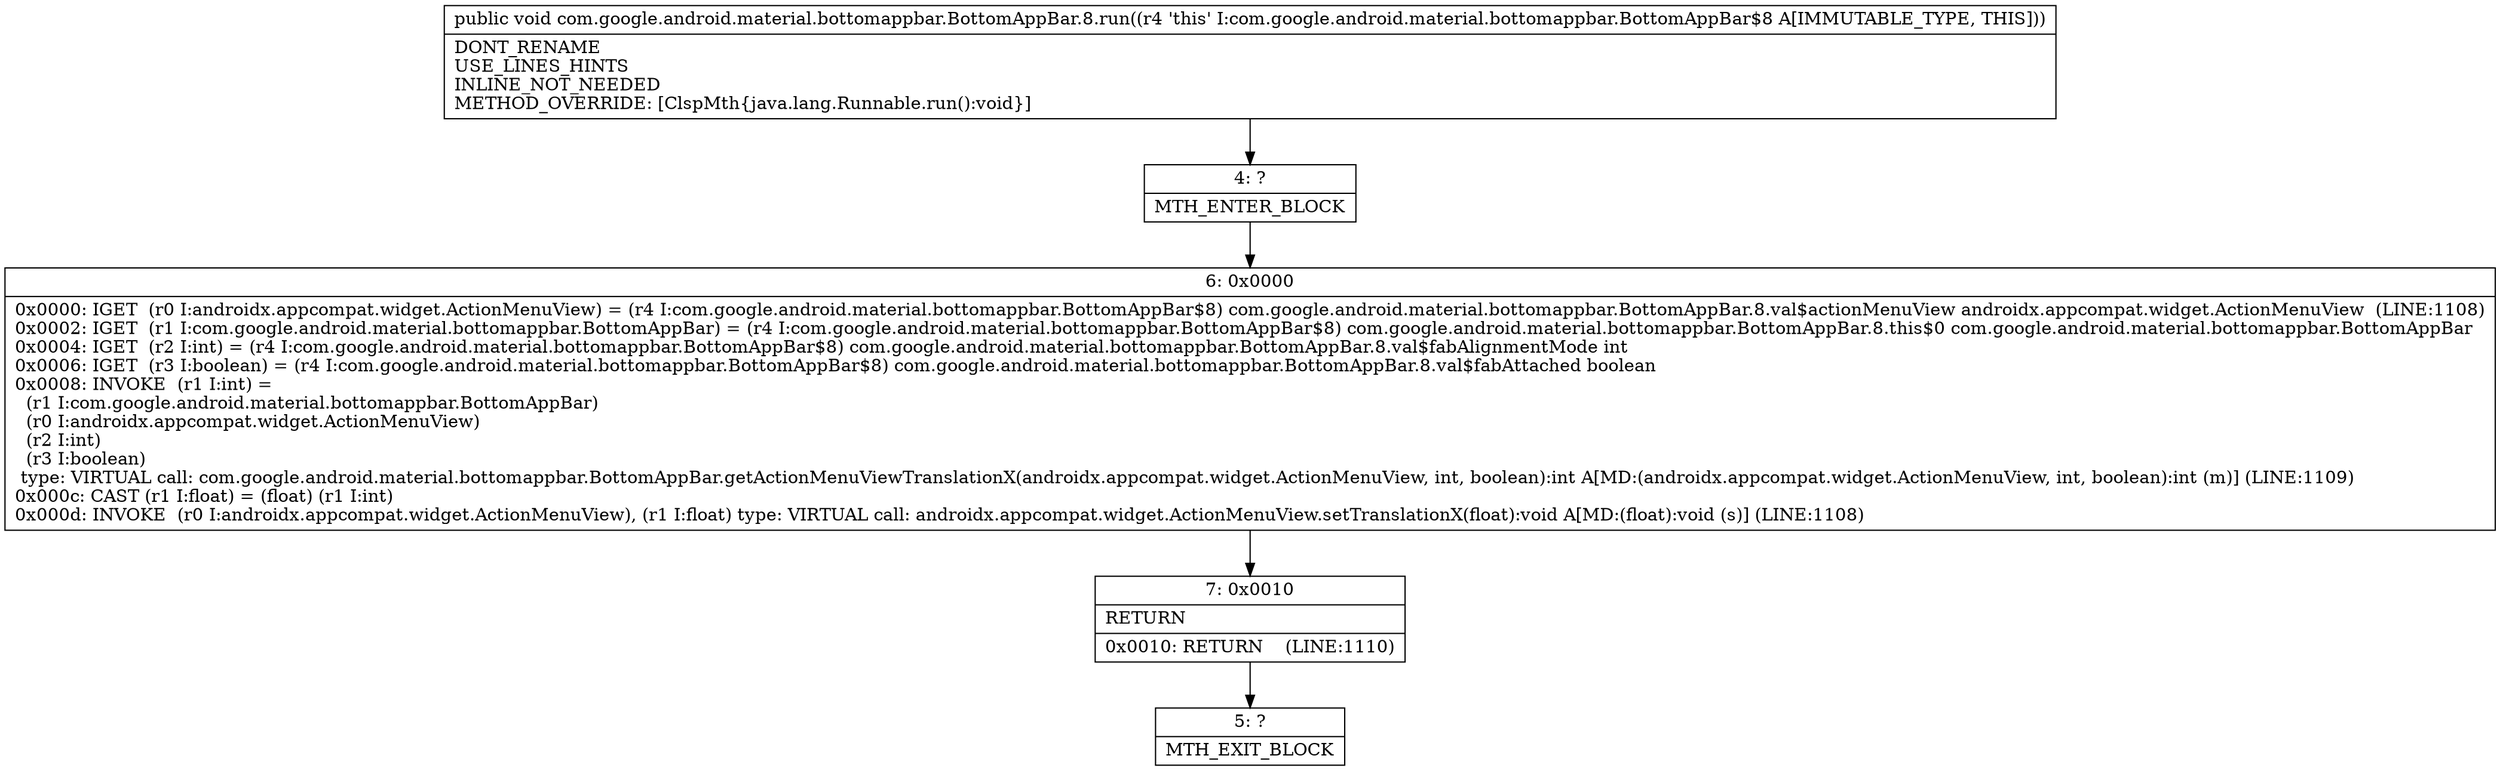 digraph "CFG forcom.google.android.material.bottomappbar.BottomAppBar.8.run()V" {
Node_4 [shape=record,label="{4\:\ ?|MTH_ENTER_BLOCK\l}"];
Node_6 [shape=record,label="{6\:\ 0x0000|0x0000: IGET  (r0 I:androidx.appcompat.widget.ActionMenuView) = (r4 I:com.google.android.material.bottomappbar.BottomAppBar$8) com.google.android.material.bottomappbar.BottomAppBar.8.val$actionMenuView androidx.appcompat.widget.ActionMenuView  (LINE:1108)\l0x0002: IGET  (r1 I:com.google.android.material.bottomappbar.BottomAppBar) = (r4 I:com.google.android.material.bottomappbar.BottomAppBar$8) com.google.android.material.bottomappbar.BottomAppBar.8.this$0 com.google.android.material.bottomappbar.BottomAppBar \l0x0004: IGET  (r2 I:int) = (r4 I:com.google.android.material.bottomappbar.BottomAppBar$8) com.google.android.material.bottomappbar.BottomAppBar.8.val$fabAlignmentMode int \l0x0006: IGET  (r3 I:boolean) = (r4 I:com.google.android.material.bottomappbar.BottomAppBar$8) com.google.android.material.bottomappbar.BottomAppBar.8.val$fabAttached boolean \l0x0008: INVOKE  (r1 I:int) = \l  (r1 I:com.google.android.material.bottomappbar.BottomAppBar)\l  (r0 I:androidx.appcompat.widget.ActionMenuView)\l  (r2 I:int)\l  (r3 I:boolean)\l type: VIRTUAL call: com.google.android.material.bottomappbar.BottomAppBar.getActionMenuViewTranslationX(androidx.appcompat.widget.ActionMenuView, int, boolean):int A[MD:(androidx.appcompat.widget.ActionMenuView, int, boolean):int (m)] (LINE:1109)\l0x000c: CAST (r1 I:float) = (float) (r1 I:int) \l0x000d: INVOKE  (r0 I:androidx.appcompat.widget.ActionMenuView), (r1 I:float) type: VIRTUAL call: androidx.appcompat.widget.ActionMenuView.setTranslationX(float):void A[MD:(float):void (s)] (LINE:1108)\l}"];
Node_7 [shape=record,label="{7\:\ 0x0010|RETURN\l|0x0010: RETURN    (LINE:1110)\l}"];
Node_5 [shape=record,label="{5\:\ ?|MTH_EXIT_BLOCK\l}"];
MethodNode[shape=record,label="{public void com.google.android.material.bottomappbar.BottomAppBar.8.run((r4 'this' I:com.google.android.material.bottomappbar.BottomAppBar$8 A[IMMUTABLE_TYPE, THIS]))  | DONT_RENAME\lUSE_LINES_HINTS\lINLINE_NOT_NEEDED\lMETHOD_OVERRIDE: [ClspMth\{java.lang.Runnable.run():void\}]\l}"];
MethodNode -> Node_4;Node_4 -> Node_6;
Node_6 -> Node_7;
Node_7 -> Node_5;
}

